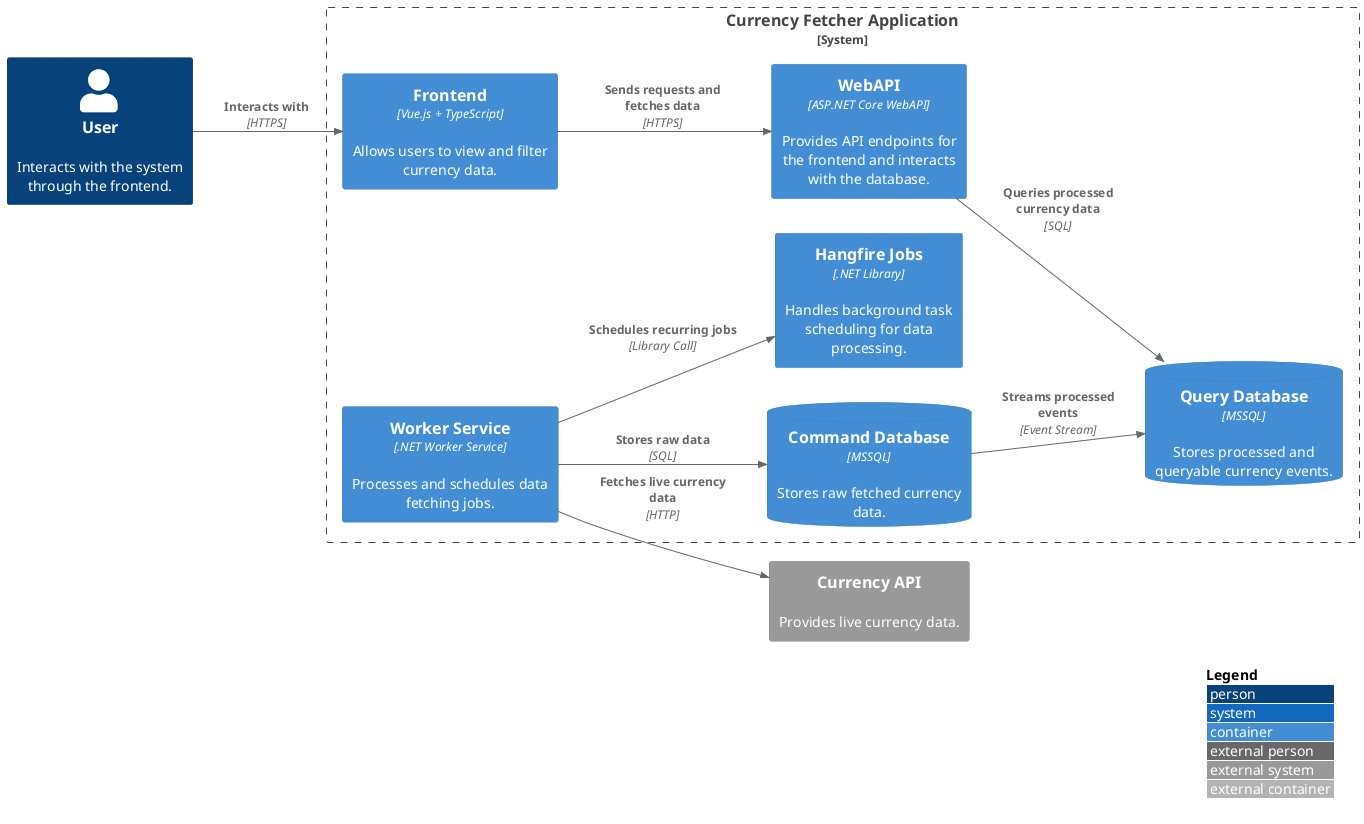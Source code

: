 @startuml "Currency Fetcher Application"
!include <C4/C4_Container>

LAYOUT_LEFT_RIGHT()
LAYOUT_WITH_LEGEND()

Person(user, "User", "Interacts with the system through the frontend.")

System_Boundary(system, "Currency Fetcher Application") {
    Container(frontend, "Frontend", "Vue.js + TypeScript", "Allows users to view and filter currency data.")
    Container(webapi, "WebAPI", "ASP.NET Core WebAPI", "Provides API endpoints for the frontend and interacts with the database.")
    ContainerDb(command_db, "Command Database", "MSSQL", "Stores raw fetched currency data.")
    ContainerDb(query_db, "Query Database", "MSSQL", "Stores processed and queryable currency events.")
    Container(worker_service, "Worker Service", ".NET Worker Service", "Processes and schedules data fetching jobs.")
    Container(hangfire_jobs, "Hangfire Jobs", ".NET Library", "Handles background task scheduling for data processing.")
}

System_Ext(api_source, "Currency API", "Provides live currency data.")

Rel(user, frontend, "Interacts with", "HTTPS")
Rel(frontend, webapi, "Sends requests and fetches data", "HTTPS")
Rel(webapi, query_db, "Queries processed currency data", "SQL")
Rel(worker_service, api_source, "Fetches live currency data", "HTTP")
Rel(worker_service, command_db, "Stores raw data", "SQL")
Rel(worker_service, hangfire_jobs, "Schedules recurring jobs", "Library Call")
Rel(command_db, query_db, "Streams processed events", "Event Stream")

Lay_R(command_db, query_db)
@enduml